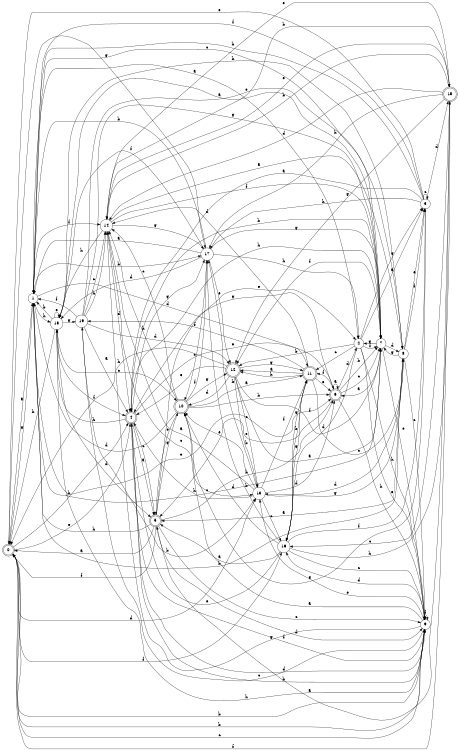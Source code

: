 digraph n16_2 {
__start0 [label="" shape="none"];

rankdir=LR;
size="8,5";

s0 [style="rounded,filled", color="black", fillcolor="white" shape="doublecircle", label="0"];
s1 [style="filled", color="black", fillcolor="white" shape="circle", label="1"];
s2 [style="filled", color="black", fillcolor="white" shape="circle", label="2"];
s3 [style="filled", color="black", fillcolor="white" shape="circle", label="3"];
s4 [style="rounded,filled", color="black", fillcolor="white" shape="doublecircle", label="4"];
s5 [style="rounded,filled", color="black", fillcolor="white" shape="doublecircle", label="5"];
s6 [style="rounded,filled", color="black", fillcolor="white" shape="doublecircle", label="6"];
s7 [style="filled", color="black", fillcolor="white" shape="circle", label="7"];
s8 [style="filled", color="black", fillcolor="white" shape="circle", label="8"];
s9 [style="filled", color="black", fillcolor="white" shape="circle", label="9"];
s10 [style="rounded,filled", color="black", fillcolor="white" shape="doublecircle", label="10"];
s11 [style="rounded,filled", color="black", fillcolor="white" shape="doublecircle", label="11"];
s12 [style="rounded,filled", color="black", fillcolor="white" shape="doublecircle", label="12"];
s13 [style="filled", color="black", fillcolor="white" shape="circle", label="13"];
s14 [style="filled", color="black", fillcolor="white" shape="circle", label="14"];
s15 [style="rounded,filled", color="black", fillcolor="white" shape="doublecircle", label="15"];
s16 [style="filled", color="black", fillcolor="white" shape="circle", label="16"];
s17 [style="filled", color="black", fillcolor="white" shape="circle", label="17"];
s18 [style="filled", color="black", fillcolor="white" shape="circle", label="18"];
s19 [style="filled", color="black", fillcolor="white" shape="circle", label="19"];
s0 -> s1 [label="a"];
s0 -> s9 [label="b"];
s0 -> s9 [label="c"];
s0 -> s13 [label="d"];
s0 -> s4 [label="e"];
s0 -> s16 [label="f"];
s0 -> s17 [label="g"];
s0 -> s4 [label="h"];
s1 -> s2 [label="a"];
s1 -> s17 [label="b"];
s1 -> s7 [label="c"];
s1 -> s11 [label="d"];
s1 -> s6 [label="e"];
s1 -> s14 [label="f"];
s1 -> s0 [label="g"];
s1 -> s18 [label="h"];
s2 -> s3 [label="a"];
s2 -> s12 [label="b"];
s2 -> s11 [label="c"];
s2 -> s16 [label="d"];
s2 -> s9 [label="e"];
s2 -> s7 [label="f"];
s2 -> s3 [label="g"];
s2 -> s9 [label="h"];
s3 -> s4 [label="a"];
s3 -> s1 [label="b"];
s3 -> s3 [label="c"];
s3 -> s15 [label="d"];
s3 -> s0 [label="e"];
s3 -> s1 [label="f"];
s3 -> s10 [label="g"];
s3 -> s17 [label="h"];
s4 -> s5 [label="a"];
s4 -> s9 [label="b"];
s4 -> s5 [label="c"];
s4 -> s9 [label="d"];
s4 -> s6 [label="e"];
s4 -> s9 [label="f"];
s4 -> s17 [label="g"];
s4 -> s18 [label="h"];
s5 -> s0 [label="a"];
s5 -> s6 [label="b"];
s5 -> s9 [label="c"];
s5 -> s9 [label="d"];
s5 -> s2 [label="e"];
s5 -> s0 [label="f"];
s5 -> s10 [label="g"];
s5 -> s1 [label="h"];
s6 -> s6 [label="a"];
s6 -> s7 [label="b"];
s6 -> s7 [label="c"];
s6 -> s2 [label="d"];
s6 -> s5 [label="e"];
s6 -> s11 [label="f"];
s6 -> s4 [label="g"];
s6 -> s9 [label="h"];
s7 -> s6 [label="a"];
s7 -> s4 [label="b"];
s7 -> s1 [label="c"];
s7 -> s8 [label="d"];
s7 -> s9 [label="e"];
s7 -> s12 [label="f"];
s7 -> s2 [label="g"];
s7 -> s4 [label="h"];
s8 -> s5 [label="a"];
s8 -> s1 [label="b"];
s8 -> s9 [label="c"];
s8 -> s13 [label="d"];
s8 -> s3 [label="e"];
s8 -> s3 [label="f"];
s8 -> s7 [label="g"];
s8 -> s18 [label="h"];
s9 -> s10 [label="a"];
s9 -> s0 [label="b"];
s9 -> s19 [label="c"];
s9 -> s16 [label="d"];
s9 -> s13 [label="e"];
s9 -> s9 [label="f"];
s9 -> s14 [label="g"];
s9 -> s18 [label="h"];
s10 -> s11 [label="a"];
s10 -> s6 [label="b"];
s10 -> s14 [label="c"];
s10 -> s1 [label="d"];
s10 -> s5 [label="e"];
s10 -> s17 [label="f"];
s10 -> s12 [label="g"];
s10 -> s14 [label="h"];
s11 -> s12 [label="a"];
s11 -> s16 [label="b"];
s11 -> s8 [label="c"];
s11 -> s14 [label="d"];
s11 -> s6 [label="e"];
s11 -> s19 [label="f"];
s11 -> s16 [label="g"];
s11 -> s12 [label="h"];
s12 -> s7 [label="a"];
s12 -> s13 [label="b"];
s12 -> s13 [label="c"];
s12 -> s10 [label="d"];
s12 -> s4 [label="e"];
s12 -> s7 [label="f"];
s12 -> s11 [label="g"];
s12 -> s0 [label="h"];
s13 -> s14 [label="a"];
s13 -> s17 [label="b"];
s13 -> s16 [label="c"];
s13 -> s6 [label="d"];
s13 -> s10 [label="e"];
s13 -> s11 [label="f"];
s13 -> s8 [label="g"];
s13 -> s4 [label="h"];
s14 -> s8 [label="a"];
s14 -> s15 [label="b"];
s14 -> s13 [label="c"];
s14 -> s4 [label="d"];
s14 -> s15 [label="e"];
s14 -> s7 [label="f"];
s14 -> s17 [label="g"];
s14 -> s18 [label="h"];
s15 -> s5 [label="a"];
s15 -> s14 [label="b"];
s15 -> s16 [label="c"];
s15 -> s14 [label="d"];
s15 -> s14 [label="e"];
s15 -> s0 [label="f"];
s15 -> s12 [label="g"];
s15 -> s17 [label="h"];
s16 -> s5 [label="a"];
s16 -> s17 [label="b"];
s16 -> s9 [label="c"];
s16 -> s10 [label="d"];
s16 -> s4 [label="e"];
s16 -> s3 [label="f"];
s16 -> s11 [label="g"];
s16 -> s15 [label="h"];
s17 -> s1 [label="a"];
s17 -> s1 [label="b"];
s17 -> s10 [label="c"];
s17 -> s18 [label="d"];
s17 -> s12 [label="e"];
s17 -> s18 [label="f"];
s17 -> s7 [label="g"];
s17 -> s2 [label="h"];
s18 -> s7 [label="a"];
s18 -> s1 [label="b"];
s18 -> s10 [label="c"];
s18 -> s5 [label="d"];
s18 -> s18 [label="e"];
s18 -> s4 [label="f"];
s18 -> s19 [label="g"];
s18 -> s0 [label="h"];
s19 -> s4 [label="a"];
s19 -> s13 [label="b"];
s19 -> s14 [label="c"];
s19 -> s12 [label="d"];
s19 -> s8 [label="e"];
s19 -> s1 [label="f"];
s19 -> s7 [label="g"];
s19 -> s14 [label="h"];

}